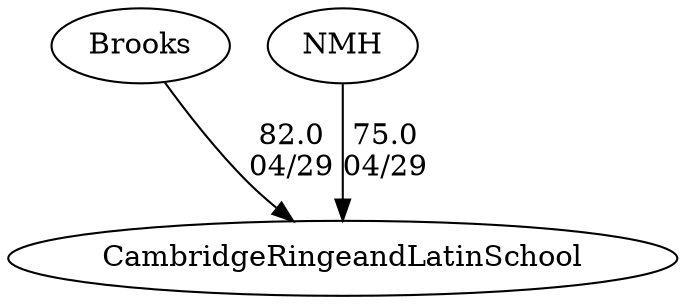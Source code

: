 digraph girls5foursCambridgeRingeandLatinSchool {Brooks [URL="girls5foursCambridgeRingeandLatinSchoolBrooks.html"];CambridgeRingeandLatinSchool [URL="girls5foursCambridgeRingeandLatinSchoolCambridgeRingeandLatinSchool.html"];NMH [URL="girls5foursCambridgeRingeandLatinSchoolNMH.html"];Brooks -> CambridgeRingeandLatinSchool[label="82.0
04/29", weight="18", tooltip="NEIRA Boys & Girls Fours,Northfield Mount Hermon, Brooks School, Cambridge Rindge & Latin			
Distance: Approx. 1250 Conditions: Significant head current, course slightly under the full 1500 m. Calm water and occasional drizzle.
None", URL="http://www.row2k.com/results/resultspage.cfm?UID=6B0B61A81F7CAE8C8A32C8CDB18E91ED&cat=5", random="random"]; 
NMH -> CambridgeRingeandLatinSchool[label="75.0
04/29", weight="25", tooltip="NEIRA Boys & Girls Fours,Northfield Mount Hermon, Brooks School, Cambridge Rindge & Latin			
Distance: Approx. 1250 Conditions: Significant head current, course slightly under the full 1500 m. Calm water and occasional drizzle.
None", URL="http://www.row2k.com/results/resultspage.cfm?UID=6B0B61A81F7CAE8C8A32C8CDB18E91ED&cat=5", random="random"]}